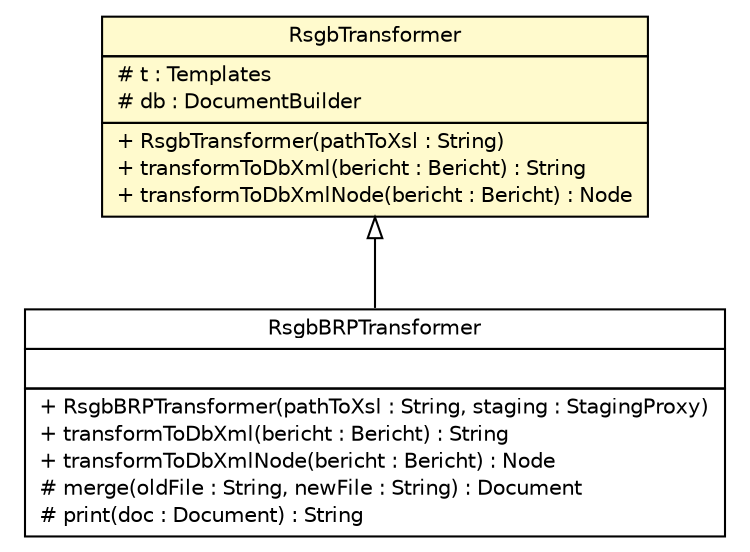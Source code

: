 #!/usr/local/bin/dot
#
# Class diagram 
# Generated by UMLGraph version R5_6-24-gf6e263 (http://www.umlgraph.org/)
#

digraph G {
	edge [fontname="Helvetica",fontsize=10,labelfontname="Helvetica",labelfontsize=10];
	node [fontname="Helvetica",fontsize=10,shape=plaintext];
	nodesep=0.25;
	ranksep=0.5;
	// nl.b3p.brmo.loader.RsgbBRPTransformer
	c2464 [label=<<table title="nl.b3p.brmo.loader.RsgbBRPTransformer" border="0" cellborder="1" cellspacing="0" cellpadding="2" port="p" href="../RsgbBRPTransformer.html">
		<tr><td><table border="0" cellspacing="0" cellpadding="1">
<tr><td align="center" balign="center"> RsgbBRPTransformer </td></tr>
		</table></td></tr>
		<tr><td><table border="0" cellspacing="0" cellpadding="1">
<tr><td align="left" balign="left">  </td></tr>
		</table></td></tr>
		<tr><td><table border="0" cellspacing="0" cellpadding="1">
<tr><td align="left" balign="left"> + RsgbBRPTransformer(pathToXsl : String, staging : StagingProxy) </td></tr>
<tr><td align="left" balign="left"> + transformToDbXml(bericht : Bericht) : String </td></tr>
<tr><td align="left" balign="left"> + transformToDbXmlNode(bericht : Bericht) : Node </td></tr>
<tr><td align="left" balign="left"> # merge(oldFile : String, newFile : String) : Document </td></tr>
<tr><td align="left" balign="left"> # print(doc : Document) : String </td></tr>
		</table></td></tr>
		</table>>, URL="../RsgbBRPTransformer.html", fontname="Helvetica", fontcolor="black", fontsize=10.0];
	// nl.b3p.brmo.loader.util.RsgbTransformer
	c2487 [label=<<table title="nl.b3p.brmo.loader.util.RsgbTransformer" border="0" cellborder="1" cellspacing="0" cellpadding="2" port="p" bgcolor="lemonChiffon" href="./RsgbTransformer.html">
		<tr><td><table border="0" cellspacing="0" cellpadding="1">
<tr><td align="center" balign="center"> RsgbTransformer </td></tr>
		</table></td></tr>
		<tr><td><table border="0" cellspacing="0" cellpadding="1">
<tr><td align="left" balign="left"> # t : Templates </td></tr>
<tr><td align="left" balign="left"> # db : DocumentBuilder </td></tr>
		</table></td></tr>
		<tr><td><table border="0" cellspacing="0" cellpadding="1">
<tr><td align="left" balign="left"> + RsgbTransformer(pathToXsl : String) </td></tr>
<tr><td align="left" balign="left"> + transformToDbXml(bericht : Bericht) : String </td></tr>
<tr><td align="left" balign="left"> + transformToDbXmlNode(bericht : Bericht) : Node </td></tr>
		</table></td></tr>
		</table>>, URL="./RsgbTransformer.html", fontname="Helvetica", fontcolor="black", fontsize=10.0];
	//nl.b3p.brmo.loader.RsgbBRPTransformer extends nl.b3p.brmo.loader.util.RsgbTransformer
	c2487:p -> c2464:p [dir=back,arrowtail=empty];
}


